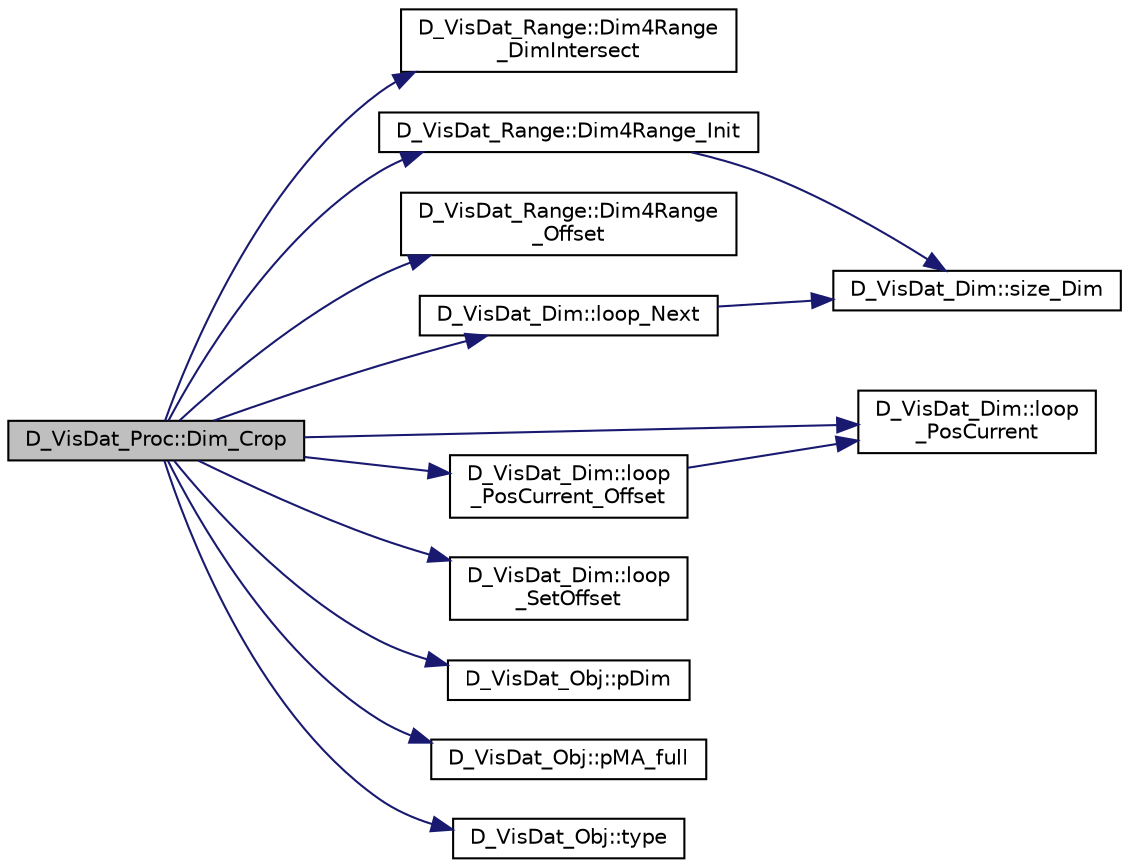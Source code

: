 digraph "D_VisDat_Proc::Dim_Crop"
{
 // LATEX_PDF_SIZE
  edge [fontname="Helvetica",fontsize="10",labelfontname="Helvetica",labelfontsize="10"];
  node [fontname="Helvetica",fontsize="10",shape=record];
  rankdir="LR";
  Node1 [label="D_VisDat_Proc::Dim_Crop",height=0.2,width=0.4,color="black", fillcolor="grey75", style="filled", fontcolor="black",tooltip=" "];
  Node1 -> Node2 [color="midnightblue",fontsize="10",style="solid"];
  Node2 [label="D_VisDat_Range::Dim4Range\l_DimIntersect",height=0.2,width=0.4,color="black", fillcolor="white", style="filled",URL="$class_d___vis_dat___range.html#ad484e70876ec481c35dc681db6dad46d",tooltip=" "];
  Node1 -> Node3 [color="midnightblue",fontsize="10",style="solid"];
  Node3 [label="D_VisDat_Range::Dim4Range_Init",height=0.2,width=0.4,color="black", fillcolor="white", style="filled",URL="$class_d___vis_dat___range.html#ae88a0157111e1759c7fab30b51fd0b77",tooltip=" "];
  Node3 -> Node4 [color="midnightblue",fontsize="10",style="solid"];
  Node4 [label="D_VisDat_Dim::size_Dim",height=0.2,width=0.4,color="black", fillcolor="white", style="filled",URL="$class_d___vis_dat___dim.html#af266339e1a363caf7d20a01997ceed9f",tooltip=" "];
  Node1 -> Node5 [color="midnightblue",fontsize="10",style="solid"];
  Node5 [label="D_VisDat_Range::Dim4Range\l_Offset",height=0.2,width=0.4,color="black", fillcolor="white", style="filled",URL="$class_d___vis_dat___range.html#a641d0ae4f7c0f8f856dc3b78ac0b9b04",tooltip=" "];
  Node1 -> Node6 [color="midnightblue",fontsize="10",style="solid"];
  Node6 [label="D_VisDat_Dim::loop_Next",height=0.2,width=0.4,color="black", fillcolor="white", style="filled",URL="$class_d___vis_dat___dim.html#ac0b7c1d73e89e0f8f3630f0a3b80a284",tooltip=" "];
  Node6 -> Node4 [color="midnightblue",fontsize="10",style="solid"];
  Node1 -> Node7 [color="midnightblue",fontsize="10",style="solid"];
  Node7 [label="D_VisDat_Dim::loop\l_PosCurrent",height=0.2,width=0.4,color="black", fillcolor="white", style="filled",URL="$class_d___vis_dat___dim.html#a15988e7b99cb810e4bf31889822477e3",tooltip=" "];
  Node1 -> Node8 [color="midnightblue",fontsize="10",style="solid"];
  Node8 [label="D_VisDat_Dim::loop\l_PosCurrent_Offset",height=0.2,width=0.4,color="black", fillcolor="white", style="filled",URL="$class_d___vis_dat___dim.html#a6185deda002f36c8e07aac0de1fe3acb",tooltip=" "];
  Node8 -> Node7 [color="midnightblue",fontsize="10",style="solid"];
  Node1 -> Node9 [color="midnightblue",fontsize="10",style="solid"];
  Node9 [label="D_VisDat_Dim::loop\l_SetOffset",height=0.2,width=0.4,color="black", fillcolor="white", style="filled",URL="$class_d___vis_dat___dim.html#a51ca40056789a983493d7b6e916af924",tooltip=" "];
  Node1 -> Node10 [color="midnightblue",fontsize="10",style="solid"];
  Node10 [label="D_VisDat_Obj::pDim",height=0.2,width=0.4,color="black", fillcolor="white", style="filled",URL="$class_d___vis_dat___obj.html#ab4cee8385af854cafa24ee21766d208f",tooltip=" "];
  Node1 -> Node11 [color="midnightblue",fontsize="10",style="solid"];
  Node11 [label="D_VisDat_Obj::pMA_full",height=0.2,width=0.4,color="black", fillcolor="white", style="filled",URL="$class_d___vis_dat___obj.html#a1b759f59f5c13875d94961642bdd943e",tooltip=" "];
  Node1 -> Node12 [color="midnightblue",fontsize="10",style="solid"];
  Node12 [label="D_VisDat_Obj::type",height=0.2,width=0.4,color="black", fillcolor="white", style="filled",URL="$class_d___vis_dat___obj.html#ac5826459ed7f3f1cd6a3a5ff89d4fbc8",tooltip=" "];
}
